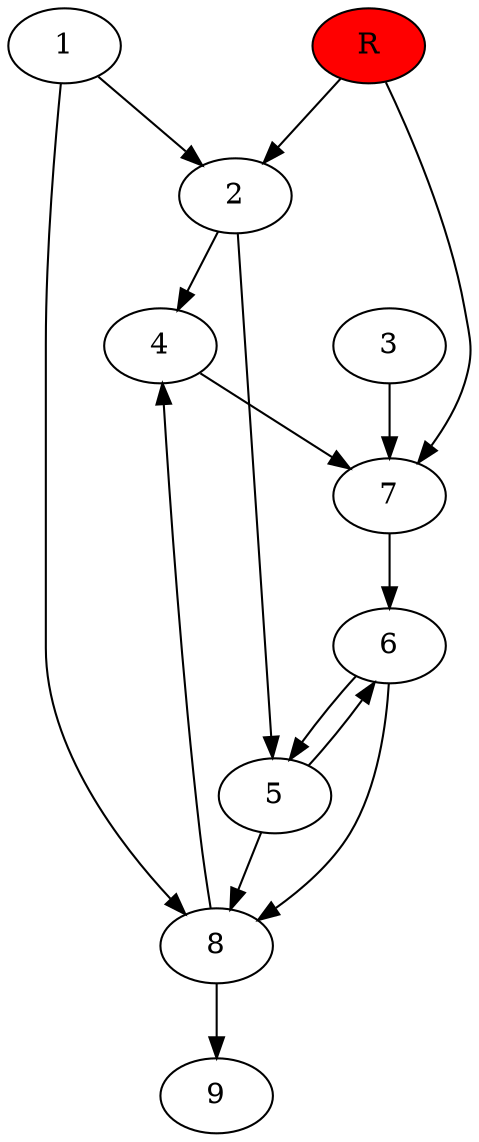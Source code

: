 digraph prb3246 {
	1
	2
	3
	4
	5
	6
	7
	8
	R [fillcolor="#ff0000" style=filled]
	1 -> 2
	1 -> 8
	2 -> 4
	2 -> 5
	3 -> 7
	4 -> 7
	5 -> 6
	5 -> 8
	6 -> 5
	6 -> 8
	7 -> 6
	8 -> 4
	8 -> 9
	R -> 2
	R -> 7
}
